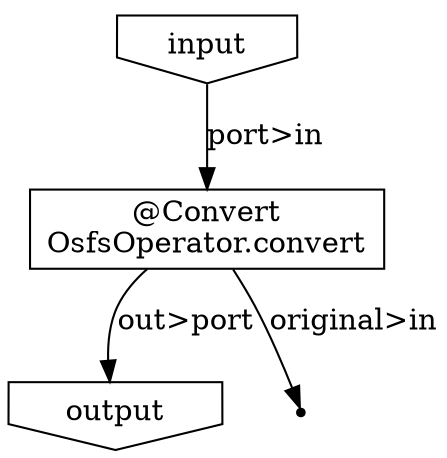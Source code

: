 digraph {
    "0ef08e9b-89b7-460c-85c9-665dafe7cad6" [shape=invhouse, label="output"];
    "b1409289-15cd-4f35-96c2-d2f20a3ad0c7" [shape=invhouse, label="input"];
    "0dfc3a09-0cbf-4d50-aee1-d2872e1b8f37" [shape=box, label="@Convert\nOsfsOperator.convert"];
    "2d2897a9-a60b-4bdb-93f7-24d4a046a580" [shape=point];
    "b1409289-15cd-4f35-96c2-d2f20a3ad0c7" -> "0dfc3a09-0cbf-4d50-aee1-d2872e1b8f37" [label="port>in"];
    "0dfc3a09-0cbf-4d50-aee1-d2872e1b8f37" -> "2d2897a9-a60b-4bdb-93f7-24d4a046a580" [label="original>in"];
    "0dfc3a09-0cbf-4d50-aee1-d2872e1b8f37" -> "0ef08e9b-89b7-460c-85c9-665dafe7cad6" [label="out>port"];
}
